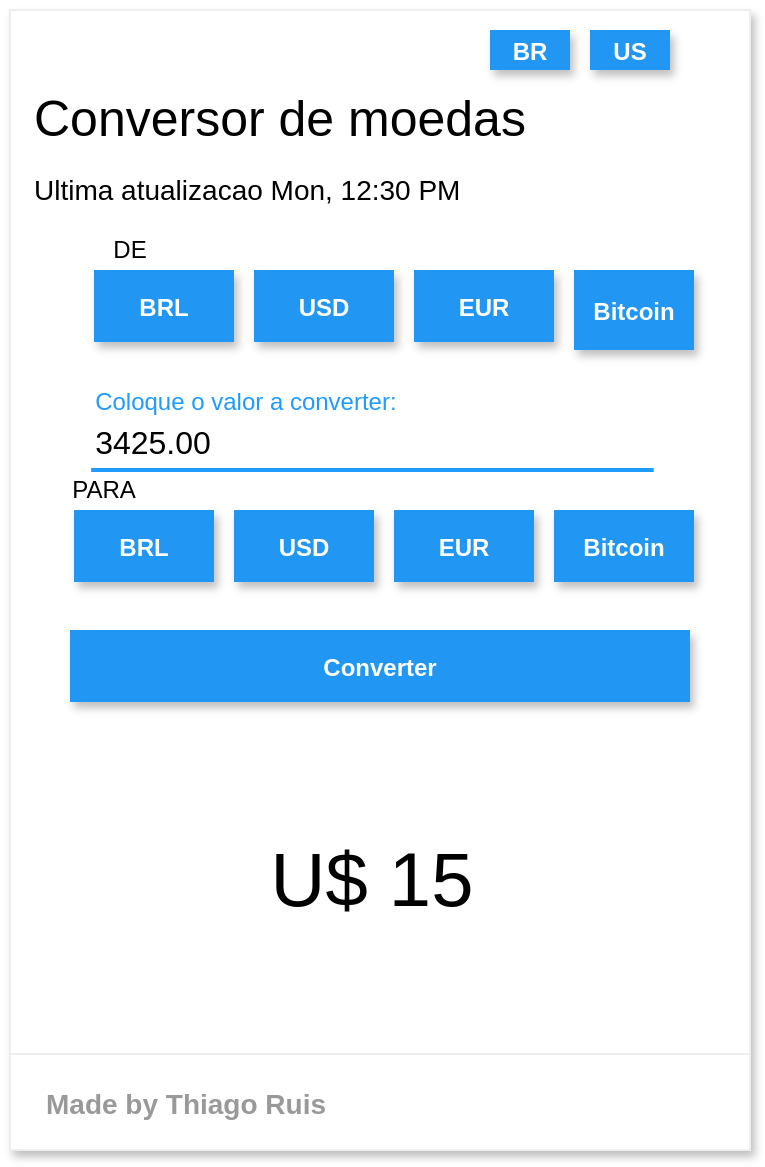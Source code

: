 <mxfile version="12.5.8" type="github"><diagram id="mLl1OihvFM9bjm83MGF7" name="Page-1"><mxGraphModel dx="1352" dy="806" grid="1" gridSize="10" guides="1" tooltips="1" connect="1" arrows="1" fold="1" page="1" pageScale="1" pageWidth="850" pageHeight="1100" math="0" shadow="0"><root><mxCell id="0"/><mxCell id="1" parent="0"/><mxCell id="-rpkrFPftFLFDmHarmJJ-1" value="" style="shape=rect;fillColor=#ffffff;strokeColor=#eeeeee;shadow=1;" vertex="1" parent="1"><mxGeometry x="30" y="20" width="370" height="570" as="geometry"/></mxCell><mxCell id="-rpkrFPftFLFDmHarmJJ-2" value="Conversor de moedas" style="text;fontColor=#000000;fontSize=25;fontStyle=0;verticalAlign=bottom;spacingBottom=2;spacingLeft=10;resizeWidth=1;" vertex="1" parent="-rpkrFPftFLFDmHarmJJ-1"><mxGeometry width="370.0" height="70" relative="1" as="geometry"/></mxCell><mxCell id="-rpkrFPftFLFDmHarmJJ-3" value="Ultima atualizacao Mon, 12:30 PM" style="text;fontColor=#000000;fontSize=14;fontStyle=0;verticalAlign=middle;spacingBottom=2;spacingLeft=10;align=left;resizeWidth=1;" vertex="1" parent="-rpkrFPftFLFDmHarmJJ-1"><mxGeometry width="324.561" height="40" relative="1" as="geometry"><mxPoint y="70" as="offset"/></mxGeometry></mxCell><mxCell id="-rpkrFPftFLFDmHarmJJ-23" value="" style="shape=line;strokeColor=#eeeeee;resizeWidth=1;" vertex="1" parent="-rpkrFPftFLFDmHarmJJ-1"><mxGeometry y="1" width="370.0" height="10" relative="1" as="geometry"><mxPoint y="-53" as="offset"/></mxGeometry></mxCell><mxCell id="-rpkrFPftFLFDmHarmJJ-24" value="Made by Thiago Ruis" style="text;fontColor=#999999;fontSize=14;fontStyle=1;verticalAlign=middle;align=left;spacingLeft=16;resizeWidth=1;" vertex="1" parent="-rpkrFPftFLFDmHarmJJ-1"><mxGeometry y="1" width="370.0" height="48" relative="1" as="geometry"><mxPoint y="-48" as="offset"/></mxGeometry></mxCell><mxCell id="-rpkrFPftFLFDmHarmJJ-94" value="&lt;font style=&quot;font-size: 38px&quot;&gt;U$ 15&lt;/font&gt;" style="text;html=1;strokeColor=none;fillColor=none;align=center;verticalAlign=middle;whiteSpace=wrap;rounded=0;" vertex="1" parent="-rpkrFPftFLFDmHarmJJ-1"><mxGeometry x="27.047" y="380" width="308.333" height="110" as="geometry"/></mxCell><mxCell id="-rpkrFPftFLFDmHarmJJ-73" value="" style="group" vertex="1" connectable="0" parent="-rpkrFPftFLFDmHarmJJ-1"><mxGeometry x="40.57" y="180" width="281.287" height="55" as="geometry"/></mxCell><mxCell id="-rpkrFPftFLFDmHarmJJ-70" value="Coloque o valor a converter:" style="text;fontColor=#1F9BFD;fontSize=12;verticalAlign=middle;strokeColor=none;fillColor=none;" vertex="1" parent="-rpkrFPftFLFDmHarmJJ-73"><mxGeometry width="281.287" height="30" as="geometry"/></mxCell><mxCell id="-rpkrFPftFLFDmHarmJJ-71" value="3425.00" style="text;fontSize=16;verticalAlign=middle;strokeColor=none;fillColor=none;" vertex="1" parent="-rpkrFPftFLFDmHarmJJ-73"><mxGeometry y="20" width="281.287" height="30" as="geometry"/></mxCell><mxCell id="-rpkrFPftFLFDmHarmJJ-72" value="" style="dashed=0;shape=line;strokeWidth=2;noLabel=1;strokeColor=#1F9BFD;" vertex="1" parent="-rpkrFPftFLFDmHarmJJ-73"><mxGeometry y="45" width="281.287" height="10" as="geometry"/></mxCell><mxCell id="-rpkrFPftFLFDmHarmJJ-96" value="PARA" style="text;html=1;strokeColor=none;fillColor=none;align=center;verticalAlign=middle;whiteSpace=wrap;rounded=0;" vertex="1" parent="-rpkrFPftFLFDmHarmJJ-1"><mxGeometry x="27.05" y="230" width="40" height="20" as="geometry"/></mxCell><mxCell id="-rpkrFPftFLFDmHarmJJ-95" value="DE" style="text;html=1;strokeColor=none;fillColor=none;align=center;verticalAlign=middle;whiteSpace=wrap;rounded=0;" vertex="1" parent="-rpkrFPftFLFDmHarmJJ-1"><mxGeometry x="40" y="110" width="40" height="20" as="geometry"/></mxCell><mxCell id="-rpkrFPftFLFDmHarmJJ-75" value="EUR" style="dashed=0;align=center;fontSize=12;shape=rect;fillColor=#2196F3;strokeColor=none;fontStyle=1;shadow=1;fontColor=#ffffff;" vertex="1" parent="1"><mxGeometry x="232" y="150" width="70" height="36" as="geometry"/></mxCell><mxCell id="-rpkrFPftFLFDmHarmJJ-76" value="Bitcoin" style="dashed=0;align=center;fontSize=12;shape=rect;fillColor=#2196F3;strokeColor=none;fontStyle=1;shadow=1;fontColor=#ffffff;" vertex="1" parent="1"><mxGeometry x="312" y="150" width="60" height="40" as="geometry"/></mxCell><mxCell id="-rpkrFPftFLFDmHarmJJ-79" value="USD" style="dashed=0;align=center;fontSize=12;shape=rect;fillColor=#2196F3;strokeColor=none;fontStyle=1;shadow=1;fontColor=#ffffff;" vertex="1" parent="1"><mxGeometry x="152" y="150" width="70" height="36" as="geometry"/></mxCell><mxCell id="-rpkrFPftFLFDmHarmJJ-81" value="BRL" style="dashed=0;align=center;fontSize=12;shape=rect;fillColor=#2196F3;strokeColor=none;fontStyle=1;shadow=1;fontColor=#ffffff;" vertex="1" parent="1"><mxGeometry x="72" y="150" width="70" height="36" as="geometry"/></mxCell><mxCell id="-rpkrFPftFLFDmHarmJJ-87" value="EUR" style="dashed=0;align=center;fontSize=12;shape=rect;fillColor=#2196F3;strokeColor=none;fontStyle=1;shadow=1;fontColor=#ffffff;" vertex="1" parent="1"><mxGeometry x="222" y="270" width="70" height="36" as="geometry"/></mxCell><mxCell id="-rpkrFPftFLFDmHarmJJ-88" value="Bitcoin" style="dashed=0;align=center;fontSize=12;shape=rect;fillColor=#2196F3;strokeColor=none;fontStyle=1;shadow=1;fontColor=#ffffff;" vertex="1" parent="1"><mxGeometry x="302" y="270" width="70" height="36" as="geometry"/></mxCell><mxCell id="-rpkrFPftFLFDmHarmJJ-89" value="USD" style="dashed=0;align=center;fontSize=12;shape=rect;fillColor=#2196F3;strokeColor=none;fontStyle=1;shadow=1;fontColor=#ffffff;" vertex="1" parent="1"><mxGeometry x="142" y="270" width="70" height="36" as="geometry"/></mxCell><mxCell id="-rpkrFPftFLFDmHarmJJ-90" value="BRL" style="dashed=0;align=center;fontSize=12;shape=rect;fillColor=#2196F3;strokeColor=none;fontStyle=1;shadow=1;fontColor=#ffffff;" vertex="1" parent="1"><mxGeometry x="62" y="270" width="70" height="36" as="geometry"/></mxCell><mxCell id="-rpkrFPftFLFDmHarmJJ-91" value="BR" style="dashed=0;align=center;fontSize=12;shape=rect;fillColor=#2196F3;strokeColor=none;fontStyle=1;shadow=1;fontColor=#ffffff;" vertex="1" parent="1"><mxGeometry x="270" y="30" width="40" height="20" as="geometry"/></mxCell><mxCell id="-rpkrFPftFLFDmHarmJJ-92" value="US" style="dashed=0;align=center;fontSize=12;shape=rect;fillColor=#2196F3;strokeColor=none;fontStyle=1;shadow=1;fontColor=#ffffff;" vertex="1" parent="1"><mxGeometry x="320" y="30" width="40" height="20" as="geometry"/></mxCell><mxCell id="-rpkrFPftFLFDmHarmJJ-93" value="Converter" style="dashed=0;align=center;fontSize=12;shape=rect;fillColor=#2196F3;strokeColor=none;fontStyle=1;shadow=1;fontColor=#ffffff;" vertex="1" parent="1"><mxGeometry x="60" y="330" width="310" height="36" as="geometry"/></mxCell></root></mxGraphModel></diagram></mxfile>